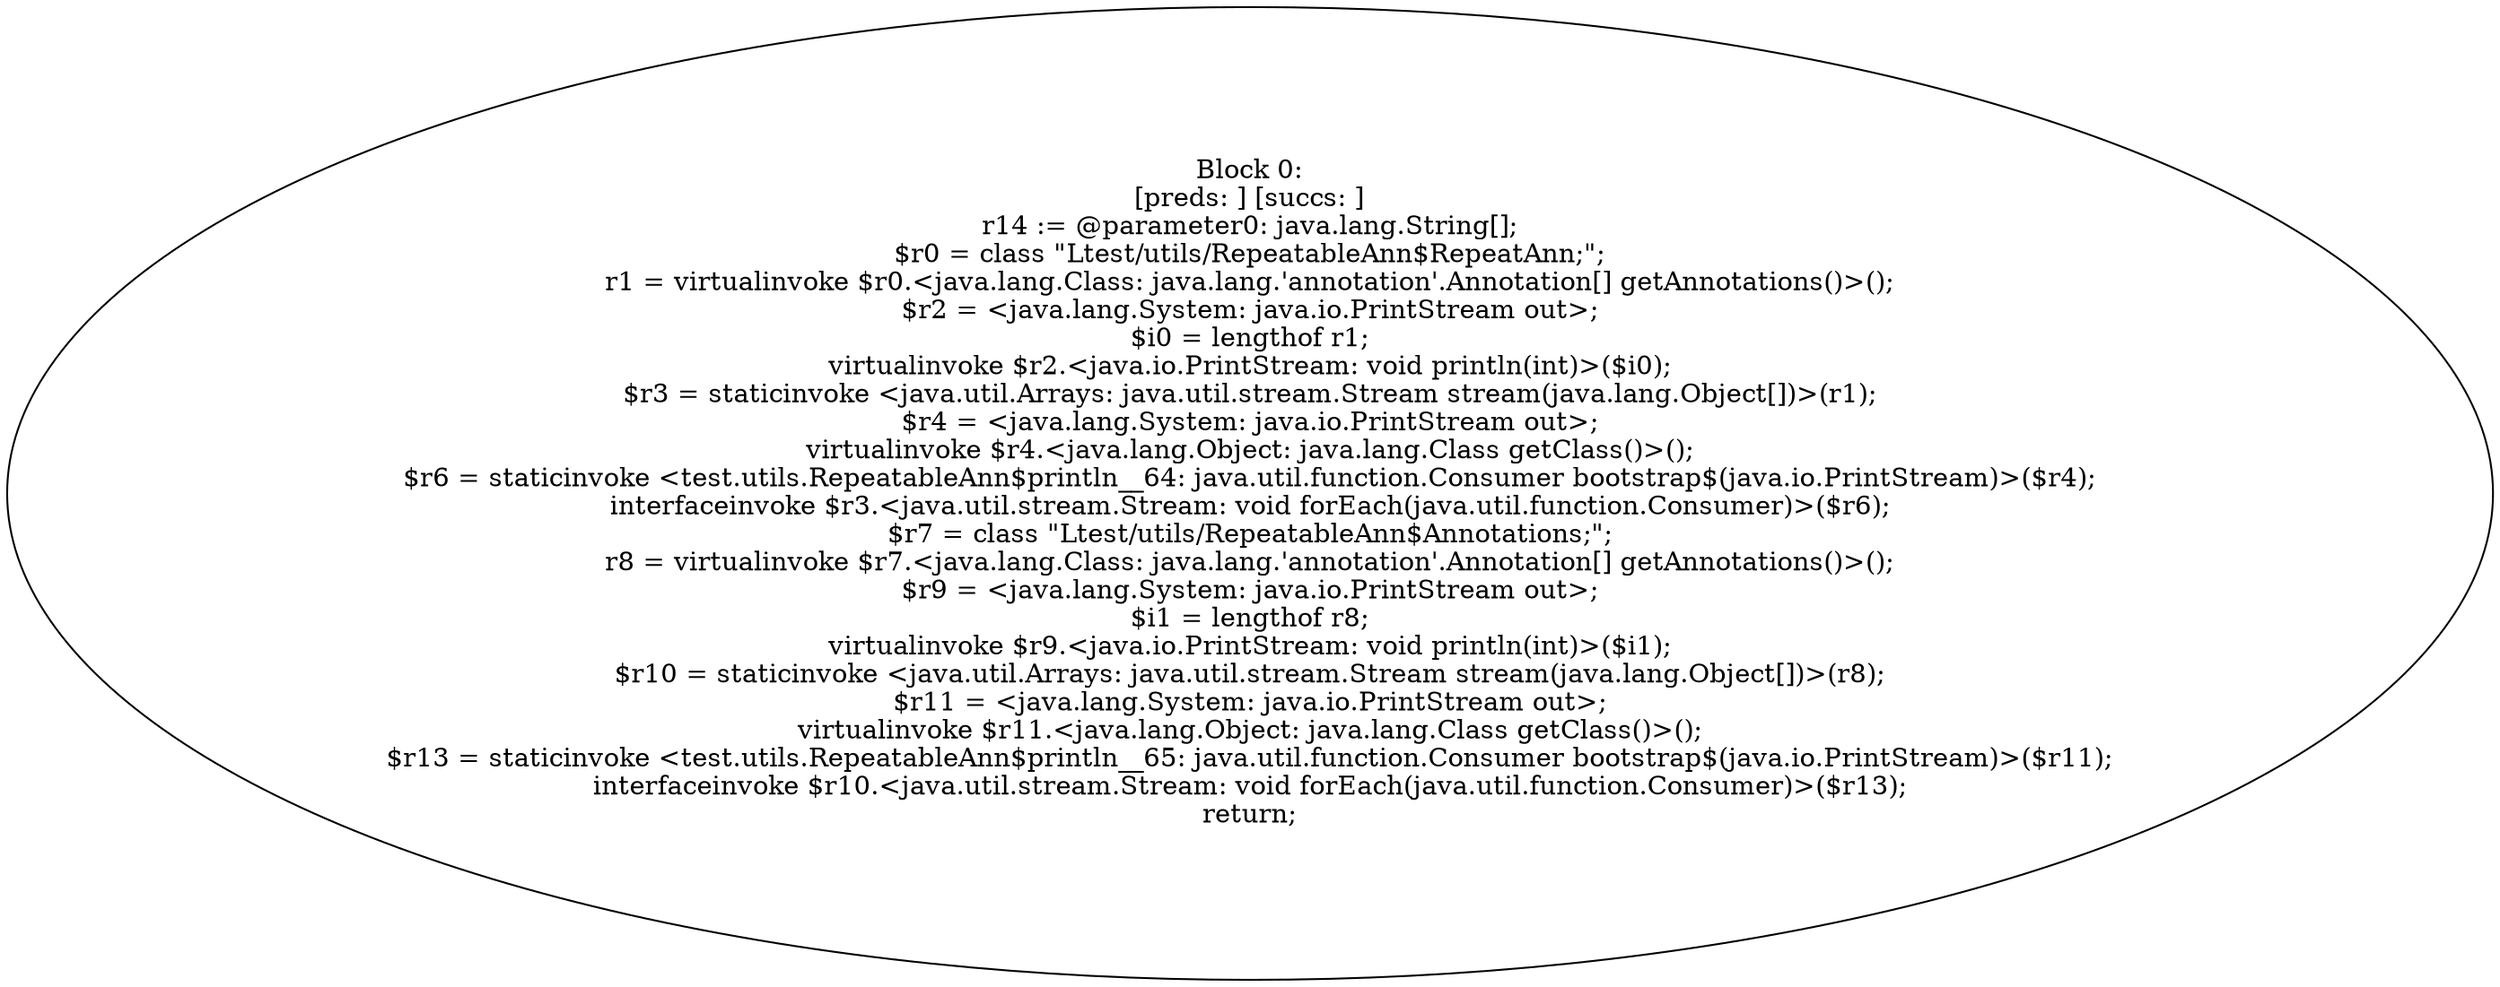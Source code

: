 digraph "unitGraph" {
    "Block 0:
[preds: ] [succs: ]
r14 := @parameter0: java.lang.String[];
$r0 = class \"Ltest/utils/RepeatableAnn$RepeatAnn;\";
r1 = virtualinvoke $r0.<java.lang.Class: java.lang.'annotation'.Annotation[] getAnnotations()>();
$r2 = <java.lang.System: java.io.PrintStream out>;
$i0 = lengthof r1;
virtualinvoke $r2.<java.io.PrintStream: void println(int)>($i0);
$r3 = staticinvoke <java.util.Arrays: java.util.stream.Stream stream(java.lang.Object[])>(r1);
$r4 = <java.lang.System: java.io.PrintStream out>;
virtualinvoke $r4.<java.lang.Object: java.lang.Class getClass()>();
$r6 = staticinvoke <test.utils.RepeatableAnn$println__64: java.util.function.Consumer bootstrap$(java.io.PrintStream)>($r4);
interfaceinvoke $r3.<java.util.stream.Stream: void forEach(java.util.function.Consumer)>($r6);
$r7 = class \"Ltest/utils/RepeatableAnn$Annotations;\";
r8 = virtualinvoke $r7.<java.lang.Class: java.lang.'annotation'.Annotation[] getAnnotations()>();
$r9 = <java.lang.System: java.io.PrintStream out>;
$i1 = lengthof r8;
virtualinvoke $r9.<java.io.PrintStream: void println(int)>($i1);
$r10 = staticinvoke <java.util.Arrays: java.util.stream.Stream stream(java.lang.Object[])>(r8);
$r11 = <java.lang.System: java.io.PrintStream out>;
virtualinvoke $r11.<java.lang.Object: java.lang.Class getClass()>();
$r13 = staticinvoke <test.utils.RepeatableAnn$println__65: java.util.function.Consumer bootstrap$(java.io.PrintStream)>($r11);
interfaceinvoke $r10.<java.util.stream.Stream: void forEach(java.util.function.Consumer)>($r13);
return;
"
}
